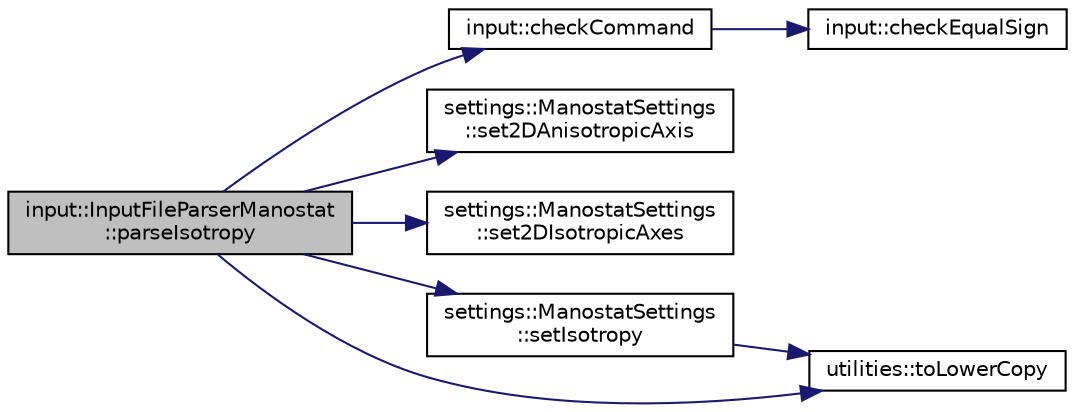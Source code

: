 digraph "input::InputFileParserManostat::parseIsotropy"
{
 // LATEX_PDF_SIZE
  edge [fontname="Helvetica",fontsize="10",labelfontname="Helvetica",labelfontsize="10"];
  node [fontname="Helvetica",fontsize="10",shape=record];
  rankdir="LR";
  Node1 [label="input::InputFileParserManostat\l::parseIsotropy",height=0.2,width=0.4,color="black", fillcolor="grey75", style="filled", fontcolor="black",tooltip="Parse the isotropy of the manostat."];
  Node1 -> Node2 [color="midnightblue",fontsize="10",style="solid",fontname="Helvetica"];
  Node2 [label="input::checkCommand",height=0.2,width=0.4,color="black", fillcolor="white", style="filled",URL="$namespaceinput.html#a81877d6bfa9b46cdca1b280c6d1b30fb",tooltip="check if command array has exactly 3 elements"];
  Node2 -> Node3 [color="midnightblue",fontsize="10",style="solid",fontname="Helvetica"];
  Node3 [label="input::checkEqualSign",height=0.2,width=0.4,color="black", fillcolor="white", style="filled",URL="$namespaceinput.html#a586caa23c32d86459177222a3b5d53fe",tooltip="check if parameter is \"=\""];
  Node1 -> Node4 [color="midnightblue",fontsize="10",style="solid",fontname="Helvetica"];
  Node4 [label="settings::ManostatSettings\l::set2DAnisotropicAxis",height=0.2,width=0.4,color="black", fillcolor="white", style="filled",URL="$classsettings_1_1ManostatSettings.html#a207fd56dab476171a1af3ae66d52c110",tooltip=" "];
  Node1 -> Node5 [color="midnightblue",fontsize="10",style="solid",fontname="Helvetica"];
  Node5 [label="settings::ManostatSettings\l::set2DIsotropicAxes",height=0.2,width=0.4,color="black", fillcolor="white", style="filled",URL="$classsettings_1_1ManostatSettings.html#ae6c131aed3cc2de2bde5970ea01417ae",tooltip=" "];
  Node1 -> Node6 [color="midnightblue",fontsize="10",style="solid",fontname="Helvetica"];
  Node6 [label="settings::ManostatSettings\l::setIsotropy",height=0.2,width=0.4,color="black", fillcolor="white", style="filled",URL="$classsettings_1_1ManostatSettings.html#a6c7c97d2a70f342ff57a9f911f8e5ad0",tooltip="sets the isotropy to enum in settings"];
  Node6 -> Node7 [color="midnightblue",fontsize="10",style="solid",fontname="Helvetica"];
  Node7 [label="utilities::toLowerCopy",height=0.2,width=0.4,color="black", fillcolor="white", style="filled",URL="$namespaceutilities.html#a00b80743096ddd313ba418b9a7730698",tooltip="returns a copy of a string all lower case"];
  Node1 -> Node7 [color="midnightblue",fontsize="10",style="solid",fontname="Helvetica"];
}
